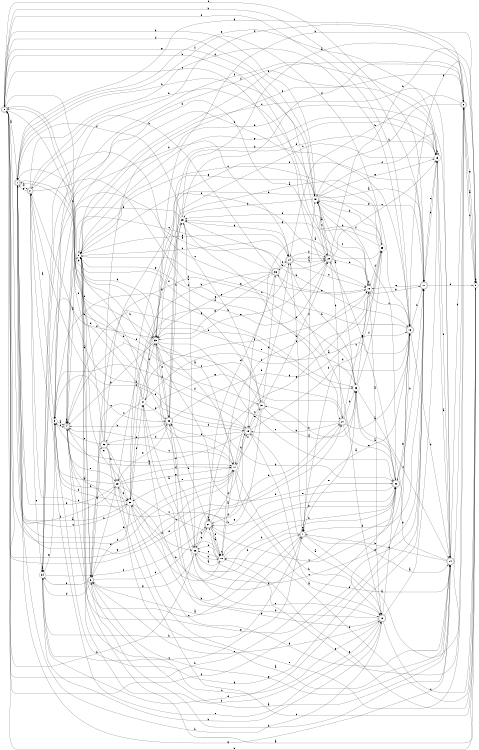 digraph n31_5 {
__start0 [label="" shape="none"];

rankdir=LR;
size="8,5";

s0 [style="rounded,filled", color="black", fillcolor="white" shape="doublecircle", label="0"];
s1 [style="rounded,filled", color="black", fillcolor="white" shape="doublecircle", label="1"];
s2 [style="rounded,filled", color="black", fillcolor="white" shape="doublecircle", label="2"];
s3 [style="filled", color="black", fillcolor="white" shape="circle", label="3"];
s4 [style="rounded,filled", color="black", fillcolor="white" shape="doublecircle", label="4"];
s5 [style="filled", color="black", fillcolor="white" shape="circle", label="5"];
s6 [style="rounded,filled", color="black", fillcolor="white" shape="doublecircle", label="6"];
s7 [style="rounded,filled", color="black", fillcolor="white" shape="doublecircle", label="7"];
s8 [style="rounded,filled", color="black", fillcolor="white" shape="doublecircle", label="8"];
s9 [style="filled", color="black", fillcolor="white" shape="circle", label="9"];
s10 [style="filled", color="black", fillcolor="white" shape="circle", label="10"];
s11 [style="filled", color="black", fillcolor="white" shape="circle", label="11"];
s12 [style="rounded,filled", color="black", fillcolor="white" shape="doublecircle", label="12"];
s13 [style="filled", color="black", fillcolor="white" shape="circle", label="13"];
s14 [style="rounded,filled", color="black", fillcolor="white" shape="doublecircle", label="14"];
s15 [style="rounded,filled", color="black", fillcolor="white" shape="doublecircle", label="15"];
s16 [style="rounded,filled", color="black", fillcolor="white" shape="doublecircle", label="16"];
s17 [style="rounded,filled", color="black", fillcolor="white" shape="doublecircle", label="17"];
s18 [style="filled", color="black", fillcolor="white" shape="circle", label="18"];
s19 [style="filled", color="black", fillcolor="white" shape="circle", label="19"];
s20 [style="rounded,filled", color="black", fillcolor="white" shape="doublecircle", label="20"];
s21 [style="rounded,filled", color="black", fillcolor="white" shape="doublecircle", label="21"];
s22 [style="rounded,filled", color="black", fillcolor="white" shape="doublecircle", label="22"];
s23 [style="filled", color="black", fillcolor="white" shape="circle", label="23"];
s24 [style="rounded,filled", color="black", fillcolor="white" shape="doublecircle", label="24"];
s25 [style="filled", color="black", fillcolor="white" shape="circle", label="25"];
s26 [style="filled", color="black", fillcolor="white" shape="circle", label="26"];
s27 [style="rounded,filled", color="black", fillcolor="white" shape="doublecircle", label="27"];
s28 [style="rounded,filled", color="black", fillcolor="white" shape="doublecircle", label="28"];
s29 [style="filled", color="black", fillcolor="white" shape="circle", label="29"];
s30 [style="filled", color="black", fillcolor="white" shape="circle", label="30"];
s31 [style="filled", color="black", fillcolor="white" shape="circle", label="31"];
s32 [style="rounded,filled", color="black", fillcolor="white" shape="doublecircle", label="32"];
s33 [style="filled", color="black", fillcolor="white" shape="circle", label="33"];
s34 [style="filled", color="black", fillcolor="white" shape="circle", label="34"];
s35 [style="filled", color="black", fillcolor="white" shape="circle", label="35"];
s36 [style="rounded,filled", color="black", fillcolor="white" shape="doublecircle", label="36"];
s37 [style="rounded,filled", color="black", fillcolor="white" shape="doublecircle", label="37"];
s0 -> s1 [label="a"];
s0 -> s15 [label="b"];
s0 -> s18 [label="c"];
s0 -> s16 [label="d"];
s0 -> s21 [label="e"];
s0 -> s29 [label="f"];
s0 -> s33 [label="g"];
s0 -> s9 [label="h"];
s1 -> s2 [label="a"];
s1 -> s19 [label="b"];
s1 -> s21 [label="c"];
s1 -> s33 [label="d"];
s1 -> s37 [label="e"];
s1 -> s35 [label="f"];
s1 -> s14 [label="g"];
s1 -> s11 [label="h"];
s2 -> s3 [label="a"];
s2 -> s19 [label="b"];
s2 -> s18 [label="c"];
s2 -> s16 [label="d"];
s2 -> s34 [label="e"];
s2 -> s23 [label="f"];
s2 -> s1 [label="g"];
s2 -> s30 [label="h"];
s3 -> s4 [label="a"];
s3 -> s24 [label="b"];
s3 -> s28 [label="c"];
s3 -> s4 [label="d"];
s3 -> s12 [label="e"];
s3 -> s13 [label="f"];
s3 -> s23 [label="g"];
s3 -> s30 [label="h"];
s4 -> s5 [label="a"];
s4 -> s22 [label="b"];
s4 -> s12 [label="c"];
s4 -> s23 [label="d"];
s4 -> s29 [label="e"];
s4 -> s11 [label="f"];
s4 -> s17 [label="g"];
s4 -> s4 [label="h"];
s5 -> s6 [label="a"];
s5 -> s11 [label="b"];
s5 -> s24 [label="c"];
s5 -> s13 [label="d"];
s5 -> s30 [label="e"];
s5 -> s37 [label="f"];
s5 -> s24 [label="g"];
s5 -> s13 [label="h"];
s6 -> s7 [label="a"];
s6 -> s34 [label="b"];
s6 -> s10 [label="c"];
s6 -> s34 [label="d"];
s6 -> s32 [label="e"];
s6 -> s24 [label="f"];
s6 -> s14 [label="g"];
s6 -> s5 [label="h"];
s7 -> s8 [label="a"];
s7 -> s26 [label="b"];
s7 -> s5 [label="c"];
s7 -> s17 [label="d"];
s7 -> s7 [label="e"];
s7 -> s19 [label="f"];
s7 -> s14 [label="g"];
s7 -> s34 [label="h"];
s8 -> s9 [label="a"];
s8 -> s24 [label="b"];
s8 -> s9 [label="c"];
s8 -> s3 [label="d"];
s8 -> s27 [label="e"];
s8 -> s5 [label="f"];
s8 -> s1 [label="g"];
s8 -> s19 [label="h"];
s9 -> s5 [label="a"];
s9 -> s10 [label="b"];
s9 -> s29 [label="c"];
s9 -> s9 [label="d"];
s9 -> s10 [label="e"];
s9 -> s16 [label="f"];
s9 -> s8 [label="g"];
s9 -> s33 [label="h"];
s10 -> s11 [label="a"];
s10 -> s30 [label="b"];
s10 -> s10 [label="c"];
s10 -> s26 [label="d"];
s10 -> s26 [label="e"];
s10 -> s18 [label="f"];
s10 -> s22 [label="g"];
s10 -> s22 [label="h"];
s11 -> s12 [label="a"];
s11 -> s12 [label="b"];
s11 -> s32 [label="c"];
s11 -> s0 [label="d"];
s11 -> s30 [label="e"];
s11 -> s28 [label="f"];
s11 -> s0 [label="g"];
s11 -> s15 [label="h"];
s12 -> s13 [label="a"];
s12 -> s1 [label="b"];
s12 -> s9 [label="c"];
s12 -> s22 [label="d"];
s12 -> s6 [label="e"];
s12 -> s4 [label="f"];
s12 -> s31 [label="g"];
s12 -> s28 [label="h"];
s13 -> s14 [label="a"];
s13 -> s17 [label="b"];
s13 -> s28 [label="c"];
s13 -> s33 [label="d"];
s13 -> s1 [label="e"];
s13 -> s34 [label="f"];
s13 -> s5 [label="g"];
s13 -> s13 [label="h"];
s14 -> s6 [label="a"];
s14 -> s7 [label="b"];
s14 -> s5 [label="c"];
s14 -> s8 [label="d"];
s14 -> s15 [label="e"];
s14 -> s13 [label="f"];
s14 -> s23 [label="g"];
s14 -> s6 [label="h"];
s15 -> s12 [label="a"];
s15 -> s16 [label="b"];
s15 -> s2 [label="c"];
s15 -> s4 [label="d"];
s15 -> s37 [label="e"];
s15 -> s27 [label="f"];
s15 -> s3 [label="g"];
s15 -> s2 [label="h"];
s16 -> s7 [label="a"];
s16 -> s17 [label="b"];
s16 -> s18 [label="c"];
s16 -> s4 [label="d"];
s16 -> s29 [label="e"];
s16 -> s0 [label="f"];
s16 -> s5 [label="g"];
s16 -> s14 [label="h"];
s17 -> s0 [label="a"];
s17 -> s0 [label="b"];
s17 -> s13 [label="c"];
s17 -> s9 [label="d"];
s17 -> s18 [label="e"];
s17 -> s33 [label="f"];
s17 -> s3 [label="g"];
s17 -> s22 [label="h"];
s18 -> s12 [label="a"];
s18 -> s0 [label="b"];
s18 -> s19 [label="c"];
s18 -> s18 [label="d"];
s18 -> s36 [label="e"];
s18 -> s35 [label="f"];
s18 -> s17 [label="g"];
s18 -> s19 [label="h"];
s19 -> s17 [label="a"];
s19 -> s0 [label="b"];
s19 -> s20 [label="c"];
s19 -> s0 [label="d"];
s19 -> s17 [label="e"];
s19 -> s14 [label="f"];
s19 -> s13 [label="g"];
s19 -> s25 [label="h"];
s20 -> s19 [label="a"];
s20 -> s21 [label="b"];
s20 -> s13 [label="c"];
s20 -> s18 [label="d"];
s20 -> s33 [label="e"];
s20 -> s5 [label="f"];
s20 -> s0 [label="g"];
s20 -> s9 [label="h"];
s21 -> s16 [label="a"];
s21 -> s15 [label="b"];
s21 -> s18 [label="c"];
s21 -> s3 [label="d"];
s21 -> s22 [label="e"];
s21 -> s4 [label="f"];
s21 -> s6 [label="g"];
s21 -> s23 [label="h"];
s22 -> s23 [label="a"];
s22 -> s0 [label="b"];
s22 -> s20 [label="c"];
s22 -> s30 [label="d"];
s22 -> s27 [label="e"];
s22 -> s19 [label="f"];
s22 -> s16 [label="g"];
s22 -> s31 [label="h"];
s23 -> s19 [label="a"];
s23 -> s24 [label="b"];
s23 -> s14 [label="c"];
s23 -> s5 [label="d"];
s23 -> s7 [label="e"];
s23 -> s35 [label="f"];
s23 -> s18 [label="g"];
s23 -> s37 [label="h"];
s24 -> s20 [label="a"];
s24 -> s20 [label="b"];
s24 -> s18 [label="c"];
s24 -> s20 [label="d"];
s24 -> s7 [label="e"];
s24 -> s11 [label="f"];
s24 -> s25 [label="g"];
s24 -> s36 [label="h"];
s25 -> s8 [label="a"];
s25 -> s4 [label="b"];
s25 -> s21 [label="c"];
s25 -> s8 [label="d"];
s25 -> s26 [label="e"];
s25 -> s1 [label="f"];
s25 -> s30 [label="g"];
s25 -> s16 [label="h"];
s26 -> s10 [label="a"];
s26 -> s10 [label="b"];
s26 -> s17 [label="c"];
s26 -> s21 [label="d"];
s26 -> s27 [label="e"];
s26 -> s33 [label="f"];
s26 -> s6 [label="g"];
s26 -> s0 [label="h"];
s27 -> s10 [label="a"];
s27 -> s27 [label="b"];
s27 -> s16 [label="c"];
s27 -> s15 [label="d"];
s27 -> s28 [label="e"];
s27 -> s10 [label="f"];
s27 -> s35 [label="g"];
s27 -> s26 [label="h"];
s28 -> s16 [label="a"];
s28 -> s4 [label="b"];
s28 -> s12 [label="c"];
s28 -> s15 [label="d"];
s28 -> s29 [label="e"];
s28 -> s33 [label="f"];
s28 -> s16 [label="g"];
s28 -> s25 [label="h"];
s29 -> s3 [label="a"];
s29 -> s1 [label="b"];
s29 -> s10 [label="c"];
s29 -> s11 [label="d"];
s29 -> s8 [label="e"];
s29 -> s30 [label="f"];
s29 -> s11 [label="g"];
s29 -> s6 [label="h"];
s30 -> s1 [label="a"];
s30 -> s2 [label="b"];
s30 -> s1 [label="c"];
s30 -> s31 [label="d"];
s30 -> s6 [label="e"];
s30 -> s26 [label="f"];
s30 -> s14 [label="g"];
s30 -> s20 [label="h"];
s31 -> s26 [label="a"];
s31 -> s25 [label="b"];
s31 -> s32 [label="c"];
s31 -> s33 [label="d"];
s31 -> s1 [label="e"];
s31 -> s18 [label="f"];
s31 -> s28 [label="g"];
s31 -> s0 [label="h"];
s32 -> s14 [label="a"];
s32 -> s7 [label="b"];
s32 -> s4 [label="c"];
s32 -> s5 [label="d"];
s32 -> s28 [label="e"];
s32 -> s8 [label="f"];
s32 -> s19 [label="g"];
s32 -> s29 [label="h"];
s33 -> s11 [label="a"];
s33 -> s22 [label="b"];
s33 -> s22 [label="c"];
s33 -> s5 [label="d"];
s33 -> s28 [label="e"];
s33 -> s34 [label="f"];
s33 -> s4 [label="g"];
s33 -> s22 [label="h"];
s34 -> s34 [label="a"];
s34 -> s12 [label="b"];
s34 -> s7 [label="c"];
s34 -> s17 [label="d"];
s34 -> s20 [label="e"];
s34 -> s27 [label="f"];
s34 -> s3 [label="g"];
s34 -> s20 [label="h"];
s35 -> s15 [label="a"];
s35 -> s19 [label="b"];
s35 -> s5 [label="c"];
s35 -> s7 [label="d"];
s35 -> s25 [label="e"];
s35 -> s31 [label="f"];
s35 -> s25 [label="g"];
s35 -> s33 [label="h"];
s36 -> s12 [label="a"];
s36 -> s2 [label="b"];
s36 -> s4 [label="c"];
s36 -> s27 [label="d"];
s36 -> s33 [label="e"];
s36 -> s24 [label="f"];
s36 -> s33 [label="g"];
s36 -> s30 [label="h"];
s37 -> s23 [label="a"];
s37 -> s20 [label="b"];
s37 -> s15 [label="c"];
s37 -> s36 [label="d"];
s37 -> s25 [label="e"];
s37 -> s11 [label="f"];
s37 -> s27 [label="g"];
s37 -> s0 [label="h"];

}